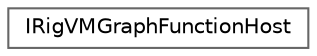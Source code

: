 digraph "Graphical Class Hierarchy"
{
 // INTERACTIVE_SVG=YES
 // LATEX_PDF_SIZE
  bgcolor="transparent";
  edge [fontname=Helvetica,fontsize=10,labelfontname=Helvetica,labelfontsize=10];
  node [fontname=Helvetica,fontsize=10,shape=box,height=0.2,width=0.4];
  rankdir="LR";
  Node0 [id="Node000000",label="IRigVMGraphFunctionHost",height=0.2,width=0.4,color="grey40", fillcolor="white", style="filled",URL="$dd/d8f/classIRigVMGraphFunctionHost.html",tooltip=" "];
}
